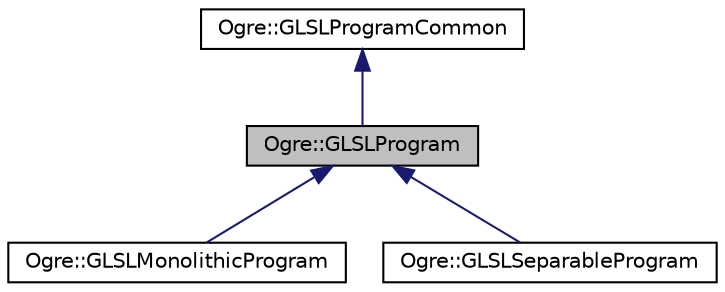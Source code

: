 digraph "Ogre::GLSLProgram"
{
  bgcolor="transparent";
  edge [fontname="Helvetica",fontsize="10",labelfontname="Helvetica",labelfontsize="10"];
  node [fontname="Helvetica",fontsize="10",shape=record];
  Node0 [label="Ogre::GLSLProgram",height=0.2,width=0.4,color="black", fillcolor="grey75", style="filled", fontcolor="black"];
  Node1 -> Node0 [dir="back",color="midnightblue",fontsize="10",style="solid",fontname="Helvetica"];
  Node1 [label="Ogre::GLSLProgramCommon",height=0.2,width=0.4,color="black",URL="$class_ogre_1_1_g_l_s_l_program_common.html"];
  Node0 -> Node2 [dir="back",color="midnightblue",fontsize="10",style="solid",fontname="Helvetica"];
  Node2 [label="Ogre::GLSLMonolithicProgram",height=0.2,width=0.4,color="black",URL="$class_ogre_1_1_g_l_s_l_monolithic_program.html",tooltip="Model of OpenGL program object created using the glLinkProgram method of linking. ..."];
  Node0 -> Node3 [dir="back",color="midnightblue",fontsize="10",style="solid",fontname="Helvetica"];
  Node3 [label="Ogre::GLSLSeparableProgram",height=0.2,width=0.4,color="black",URL="$class_ogre_1_1_g_l_s_l_separable_program.html",tooltip="Specialisation of GLSLProgram to provide support for separable programs via the OpenGL program pipeli..."];
}
